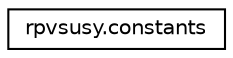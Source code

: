 digraph "Graphical Class Hierarchy"
{
 // LATEX_PDF_SIZE
  edge [fontname="Helvetica",fontsize="10",labelfontname="Helvetica",labelfontsize="10"];
  node [fontname="Helvetica",fontsize="10",shape=record];
  rankdir="LR";
  Node0 [label="rpvsusy.constants",height=0.2,width=0.4,color="black", fillcolor="white", style="filled",URL="$classrpvsusy_1_1constants.html",tooltip=" "];
}
